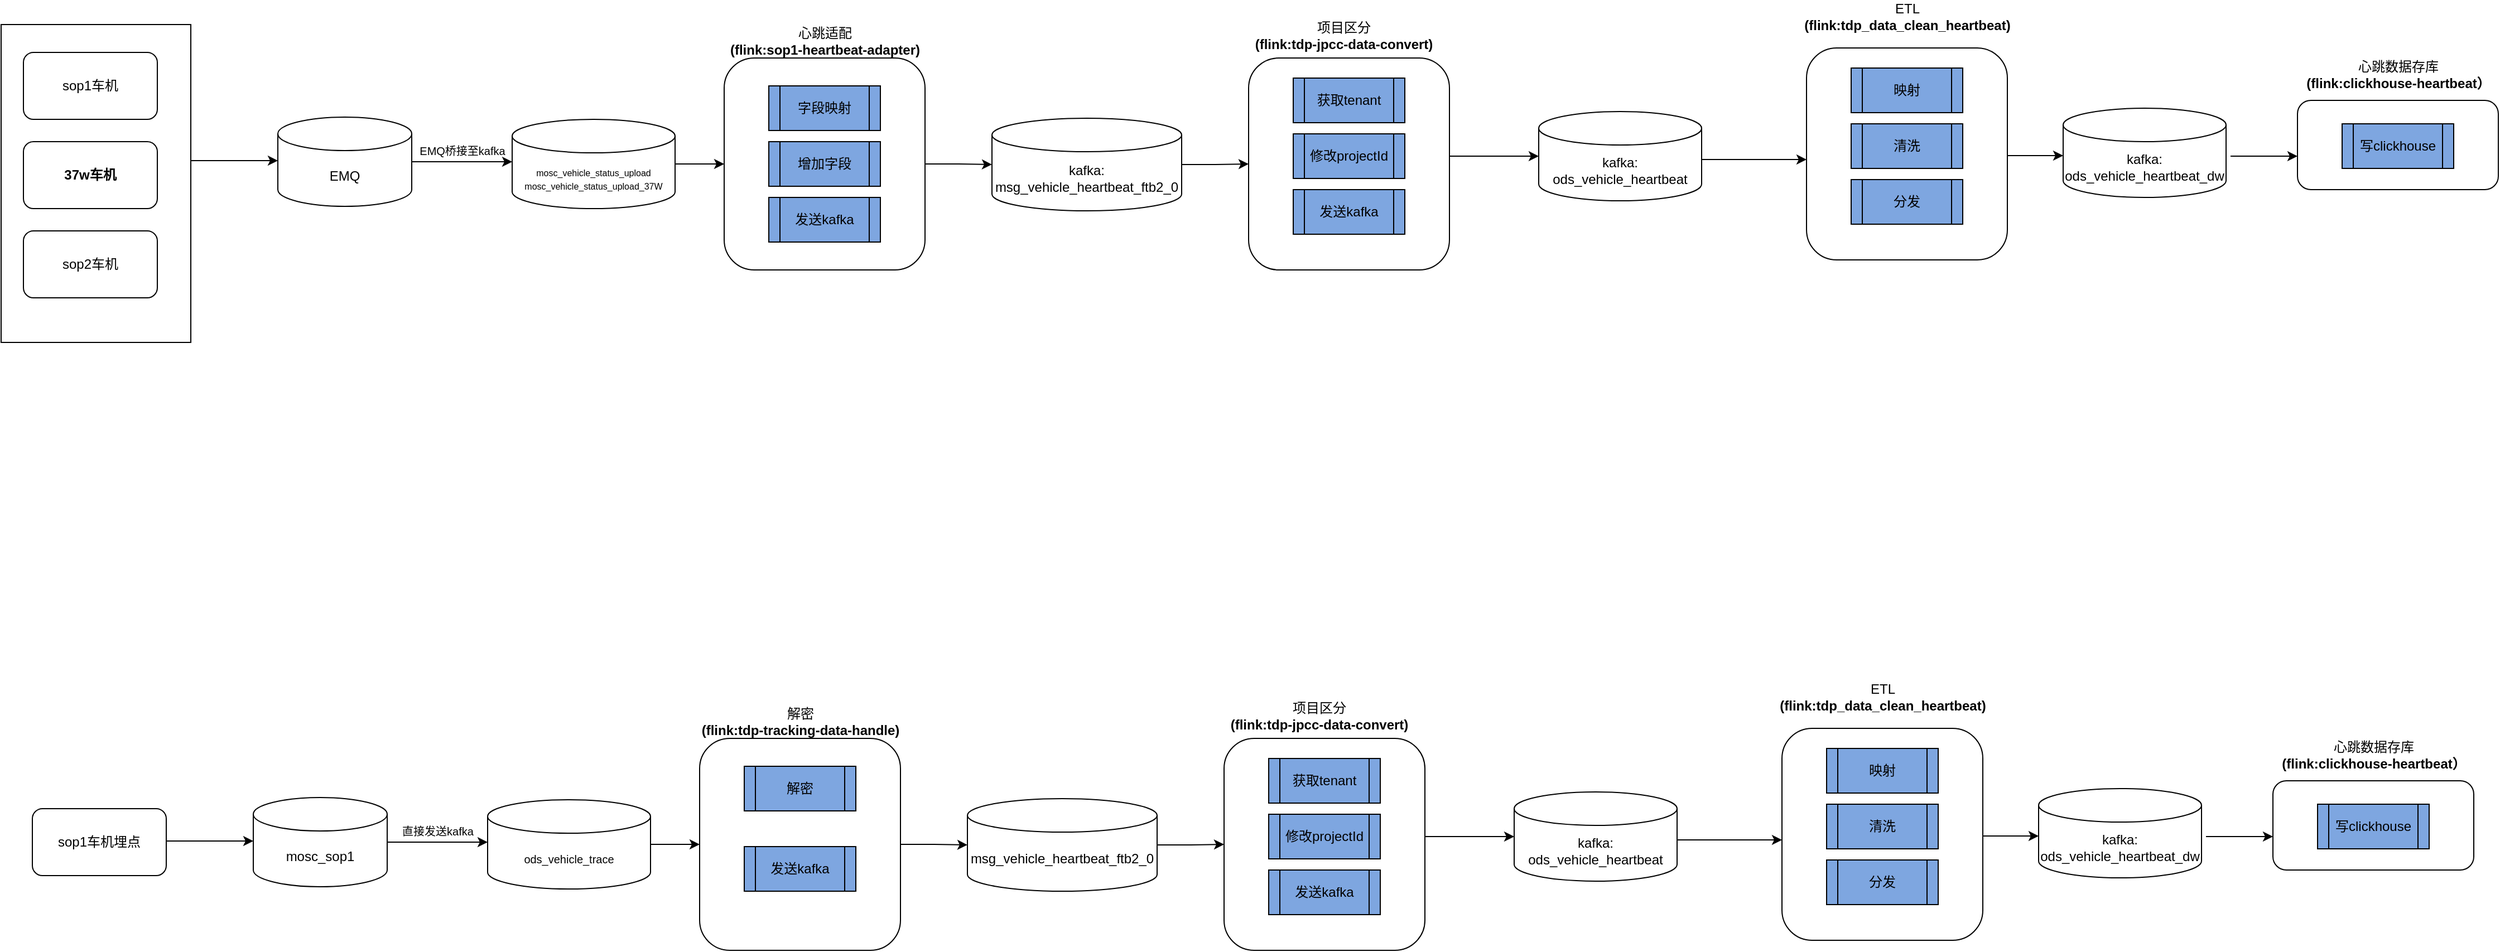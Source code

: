 <mxfile version="16.2.7" type="github">
  <diagram id="C5RBs43oDa-KdzZeNtuy" name="Page-1">
    <mxGraphModel dx="2029" dy="473" grid="1" gridSize="10" guides="1" tooltips="1" connect="1" arrows="1" fold="1" page="1" pageScale="1" pageWidth="827" pageHeight="1169" math="0" shadow="0">
      <root>
        <mxCell id="WIyWlLk6GJQsqaUBKTNV-0" />
        <mxCell id="WIyWlLk6GJQsqaUBKTNV-1" parent="WIyWlLk6GJQsqaUBKTNV-0" />
        <mxCell id="IeOqGTFQ8EkGan7m_dvu-0" value="" style="rounded=0;whiteSpace=wrap;html=1;" parent="WIyWlLk6GJQsqaUBKTNV-1" vertex="1">
          <mxGeometry x="-438" y="112" width="170" height="285" as="geometry" />
        </mxCell>
        <mxCell id="IeOqGTFQ8EkGan7m_dvu-1" value="sop1车机" style="rounded=1;whiteSpace=wrap;html=1;" parent="WIyWlLk6GJQsqaUBKTNV-1" vertex="1">
          <mxGeometry x="-418" y="137" width="120" height="60" as="geometry" />
        </mxCell>
        <mxCell id="IeOqGTFQ8EkGan7m_dvu-2" value="sop2车机" style="rounded=1;whiteSpace=wrap;html=1;" parent="WIyWlLk6GJQsqaUBKTNV-1" vertex="1">
          <mxGeometry x="-418" y="297" width="120" height="60" as="geometry" />
        </mxCell>
        <mxCell id="IeOqGTFQ8EkGan7m_dvu-3" value="&lt;b&gt;37w车机&lt;/b&gt;" style="rounded=1;whiteSpace=wrap;html=1;" parent="WIyWlLk6GJQsqaUBKTNV-1" vertex="1">
          <mxGeometry x="-418" y="217" width="120" height="60" as="geometry" />
        </mxCell>
        <mxCell id="IeOqGTFQ8EkGan7m_dvu-4" style="edgeStyle=orthogonalEdgeStyle;rounded=0;orthogonalLoop=1;jettySize=auto;html=1;exitX=1;exitY=0.5;exitDx=0;exitDy=0;exitPerimeter=0;entryX=0;entryY=0.5;entryDx=0;entryDy=0;fontSize=8;" parent="WIyWlLk6GJQsqaUBKTNV-1" source="IeOqGTFQ8EkGan7m_dvu-5" target="IeOqGTFQ8EkGan7m_dvu-18" edge="1">
          <mxGeometry relative="1" as="geometry" />
        </mxCell>
        <mxCell id="IeOqGTFQ8EkGan7m_dvu-5" value="&lt;font style=&quot;font-size: 8px&quot;&gt;mosc_vehicle_status_upload&lt;br&gt;mosc_vehicle_status_upload_37W&lt;/font&gt;" style="shape=cylinder3;whiteSpace=wrap;html=1;boundedLbl=1;backgroundOutline=1;size=15;fontSize=10;" parent="WIyWlLk6GJQsqaUBKTNV-1" vertex="1">
          <mxGeometry x="20" y="197" width="146" height="80" as="geometry" />
        </mxCell>
        <mxCell id="IeOqGTFQ8EkGan7m_dvu-6" style="edgeStyle=orthogonalEdgeStyle;rounded=0;orthogonalLoop=1;jettySize=auto;html=1;exitX=1;exitY=0.5;exitDx=0;exitDy=0;exitPerimeter=0;entryX=0;entryY=0.5;entryDx=0;entryDy=0;fontSize=6;" parent="WIyWlLk6GJQsqaUBKTNV-1" source="IeOqGTFQ8EkGan7m_dvu-7" edge="1">
          <mxGeometry relative="1" as="geometry">
            <mxPoint x="20" y="235" as="targetPoint" />
          </mxGeometry>
        </mxCell>
        <mxCell id="IeOqGTFQ8EkGan7m_dvu-7" value="EMQ" style="shape=cylinder3;whiteSpace=wrap;html=1;boundedLbl=1;backgroundOutline=1;size=15;" parent="WIyWlLk6GJQsqaUBKTNV-1" vertex="1">
          <mxGeometry x="-190" y="195" width="120" height="80" as="geometry" />
        </mxCell>
        <mxCell id="IeOqGTFQ8EkGan7m_dvu-8" value="" style="rounded=1;whiteSpace=wrap;html=1;" parent="WIyWlLk6GJQsqaUBKTNV-1" vertex="1">
          <mxGeometry x="680" y="142" width="180" height="190" as="geometry" />
        </mxCell>
        <mxCell id="IeOqGTFQ8EkGan7m_dvu-9" value="获取tenant" style="shape=process;whiteSpace=wrap;html=1;backgroundOutline=1;fillColor=#7EA6E0;" parent="WIyWlLk6GJQsqaUBKTNV-1" vertex="1">
          <mxGeometry x="720" y="160" width="100" height="40" as="geometry" />
        </mxCell>
        <mxCell id="IeOqGTFQ8EkGan7m_dvu-10" value="修改projectId" style="shape=process;whiteSpace=wrap;html=1;backgroundOutline=1;fillColor=#7EA6E0;" parent="WIyWlLk6GJQsqaUBKTNV-1" vertex="1">
          <mxGeometry x="720" y="210" width="100" height="40" as="geometry" />
        </mxCell>
        <mxCell id="IeOqGTFQ8EkGan7m_dvu-11" value="发送kafka" style="shape=process;whiteSpace=wrap;html=1;backgroundOutline=1;fillColor=#7EA6E0;" parent="WIyWlLk6GJQsqaUBKTNV-1" vertex="1">
          <mxGeometry x="720" y="260" width="100" height="40" as="geometry" />
        </mxCell>
        <mxCell id="IeOqGTFQ8EkGan7m_dvu-12" value="&lt;div&gt;心跳适配&lt;/div&gt;&lt;div&gt;&lt;b&gt;(flink:&lt;/b&gt;&lt;b&gt;sop1-heartbeat-adapter)&lt;/b&gt;&lt;/div&gt;" style="text;html=1;align=center;verticalAlign=middle;resizable=0;points=[];autosize=1;strokeColor=none;fillColor=none;" parent="WIyWlLk6GJQsqaUBKTNV-1" vertex="1">
          <mxGeometry x="205" y="112" width="190" height="30" as="geometry" />
        </mxCell>
        <mxCell id="IeOqGTFQ8EkGan7m_dvu-13" value="kafka:&lt;br&gt;ods_vehicle_heartbeat" style="shape=cylinder3;whiteSpace=wrap;html=1;boundedLbl=1;backgroundOutline=1;size=15;" parent="WIyWlLk6GJQsqaUBKTNV-1" vertex="1">
          <mxGeometry x="940" y="190" width="146" height="80" as="geometry" />
        </mxCell>
        <mxCell id="IeOqGTFQ8EkGan7m_dvu-14" value="EMQ桥接至kafka" style="text;html=1;align=center;verticalAlign=middle;resizable=0;points=[];autosize=1;strokeColor=none;fillColor=none;fontSize=10;" parent="WIyWlLk6GJQsqaUBKTNV-1" vertex="1">
          <mxGeometry x="-70" y="215" width="90" height="20" as="geometry" />
        </mxCell>
        <mxCell id="IeOqGTFQ8EkGan7m_dvu-15" style="edgeStyle=orthogonalEdgeStyle;rounded=0;orthogonalLoop=1;jettySize=auto;html=1;exitX=1;exitY=0.5;exitDx=0;exitDy=0;exitPerimeter=0;fontSize=8;" parent="WIyWlLk6GJQsqaUBKTNV-1" source="IeOqGTFQ8EkGan7m_dvu-16" target="IeOqGTFQ8EkGan7m_dvu-8" edge="1">
          <mxGeometry relative="1" as="geometry" />
        </mxCell>
        <mxCell id="IeOqGTFQ8EkGan7m_dvu-16" value="kafka:&lt;br&gt;msg_vehicle_heartbeat_ftb2_0" style="shape=cylinder3;whiteSpace=wrap;html=1;boundedLbl=1;backgroundOutline=1;size=15;" parent="WIyWlLk6GJQsqaUBKTNV-1" vertex="1">
          <mxGeometry x="450" y="196" width="170" height="83" as="geometry" />
        </mxCell>
        <mxCell id="IeOqGTFQ8EkGan7m_dvu-17" style="edgeStyle=orthogonalEdgeStyle;rounded=0;orthogonalLoop=1;jettySize=auto;html=1;exitX=1;exitY=0.5;exitDx=0;exitDy=0;entryX=0;entryY=0.5;entryDx=0;entryDy=0;entryPerimeter=0;fontSize=8;" parent="WIyWlLk6GJQsqaUBKTNV-1" source="IeOqGTFQ8EkGan7m_dvu-18" target="IeOqGTFQ8EkGan7m_dvu-16" edge="1">
          <mxGeometry relative="1" as="geometry" />
        </mxCell>
        <mxCell id="IeOqGTFQ8EkGan7m_dvu-18" value="" style="rounded=1;whiteSpace=wrap;html=1;" parent="WIyWlLk6GJQsqaUBKTNV-1" vertex="1">
          <mxGeometry x="210" y="142" width="180" height="190" as="geometry" />
        </mxCell>
        <mxCell id="IeOqGTFQ8EkGan7m_dvu-19" value="字段映射" style="shape=process;whiteSpace=wrap;html=1;backgroundOutline=1;fillColor=#7EA6E0;" parent="WIyWlLk6GJQsqaUBKTNV-1" vertex="1">
          <mxGeometry x="250" y="167" width="100" height="40" as="geometry" />
        </mxCell>
        <mxCell id="IeOqGTFQ8EkGan7m_dvu-20" value="增加字段" style="shape=process;whiteSpace=wrap;html=1;backgroundOutline=1;fillColor=#7EA6E0;" parent="WIyWlLk6GJQsqaUBKTNV-1" vertex="1">
          <mxGeometry x="250" y="217" width="100" height="40" as="geometry" />
        </mxCell>
        <mxCell id="IeOqGTFQ8EkGan7m_dvu-21" value="发送kafka" style="shape=process;whiteSpace=wrap;html=1;backgroundOutline=1;fillColor=#7EA6E0;" parent="WIyWlLk6GJQsqaUBKTNV-1" vertex="1">
          <mxGeometry x="250" y="267" width="100" height="40" as="geometry" />
        </mxCell>
        <mxCell id="IeOqGTFQ8EkGan7m_dvu-22" value="&lt;div&gt;项目区分&lt;/div&gt;&lt;div&gt;&lt;b&gt;(flink:tdp-jpcc-data-convert&lt;/b&gt;&lt;b&gt;)&lt;/b&gt;&lt;/div&gt;" style="text;html=1;align=center;verticalAlign=middle;resizable=0;points=[];autosize=1;strokeColor=none;fillColor=none;" parent="WIyWlLk6GJQsqaUBKTNV-1" vertex="1">
          <mxGeometry x="680" y="107" width="170" height="30" as="geometry" />
        </mxCell>
        <mxCell id="IeOqGTFQ8EkGan7m_dvu-23" value="" style="endArrow=classic;html=1;rounded=0;fontSize=8;" parent="WIyWlLk6GJQsqaUBKTNV-1" edge="1">
          <mxGeometry relative="1" as="geometry">
            <mxPoint x="-268" y="234" as="sourcePoint" />
            <mxPoint x="-190" y="234" as="targetPoint" />
          </mxGeometry>
        </mxCell>
        <mxCell id="IeOqGTFQ8EkGan7m_dvu-24" value="" style="endArrow=classic;html=1;rounded=0;fontSize=8;" parent="WIyWlLk6GJQsqaUBKTNV-1" edge="1">
          <mxGeometry relative="1" as="geometry">
            <mxPoint x="860" y="230" as="sourcePoint" />
            <mxPoint x="940" y="230" as="targetPoint" />
          </mxGeometry>
        </mxCell>
        <mxCell id="IeOqGTFQ8EkGan7m_dvu-25" value="&lt;div&gt;ETL&lt;br&gt;&lt;/div&gt;&lt;div&gt;&lt;b&gt;(flink:tdp_data_clean_heartbeat&lt;/b&gt;&lt;b&gt;)&lt;/b&gt;&lt;/div&gt;" style="text;html=1;align=center;verticalAlign=middle;resizable=0;points=[];autosize=1;strokeColor=none;fillColor=none;" parent="WIyWlLk6GJQsqaUBKTNV-1" vertex="1">
          <mxGeometry x="1170" y="90" width="200" height="30" as="geometry" />
        </mxCell>
        <mxCell id="IeOqGTFQ8EkGan7m_dvu-26" value="kafka:&lt;br&gt;ods_vehicle_heartbeat_dw" style="shape=cylinder3;whiteSpace=wrap;html=1;boundedLbl=1;backgroundOutline=1;size=15;" parent="WIyWlLk6GJQsqaUBKTNV-1" vertex="1">
          <mxGeometry x="1410" y="187" width="146" height="80" as="geometry" />
        </mxCell>
        <mxCell id="IeOqGTFQ8EkGan7m_dvu-27" value="" style="endArrow=classic;html=1;rounded=0;fontSize=8;" parent="WIyWlLk6GJQsqaUBKTNV-1" edge="1">
          <mxGeometry width="50" height="50" relative="1" as="geometry">
            <mxPoint x="1360" y="229.5" as="sourcePoint" />
            <mxPoint x="1410" y="229.5" as="targetPoint" />
          </mxGeometry>
        </mxCell>
        <mxCell id="IeOqGTFQ8EkGan7m_dvu-29" value="" style="rounded=1;whiteSpace=wrap;html=1;" parent="WIyWlLk6GJQsqaUBKTNV-1" vertex="1">
          <mxGeometry x="1620" y="180" width="180" height="80" as="geometry" />
        </mxCell>
        <mxCell id="IeOqGTFQ8EkGan7m_dvu-30" value="写clickhouse" style="shape=process;whiteSpace=wrap;html=1;backgroundOutline=1;fillColor=#7EA6E0;" parent="WIyWlLk6GJQsqaUBKTNV-1" vertex="1">
          <mxGeometry x="1660" y="201" width="100" height="40" as="geometry" />
        </mxCell>
        <mxCell id="IeOqGTFQ8EkGan7m_dvu-31" value="&lt;div&gt;心跳数据存库&lt;/div&gt;&lt;div&gt;&lt;b&gt;(flink:clickhouse-heartbeat）&lt;/b&gt;&lt;/div&gt;" style="text;html=1;align=center;verticalAlign=middle;resizable=0;points=[];autosize=1;strokeColor=none;fillColor=none;" parent="WIyWlLk6GJQsqaUBKTNV-1" vertex="1">
          <mxGeometry x="1620" y="142" width="180" height="30" as="geometry" />
        </mxCell>
        <mxCell id="IeOqGTFQ8EkGan7m_dvu-32" value="" style="rounded=1;whiteSpace=wrap;html=1;" parent="WIyWlLk6GJQsqaUBKTNV-1" vertex="1">
          <mxGeometry x="1180" y="133" width="180" height="190" as="geometry" />
        </mxCell>
        <mxCell id="IeOqGTFQ8EkGan7m_dvu-33" value="映射" style="shape=process;whiteSpace=wrap;html=1;backgroundOutline=1;fillColor=#7EA6E0;" parent="WIyWlLk6GJQsqaUBKTNV-1" vertex="1">
          <mxGeometry x="1220" y="151" width="100" height="40" as="geometry" />
        </mxCell>
        <mxCell id="IeOqGTFQ8EkGan7m_dvu-34" value="清洗" style="shape=process;whiteSpace=wrap;html=1;backgroundOutline=1;fillColor=#7EA6E0;" parent="WIyWlLk6GJQsqaUBKTNV-1" vertex="1">
          <mxGeometry x="1220" y="201" width="100" height="40" as="geometry" />
        </mxCell>
        <mxCell id="IeOqGTFQ8EkGan7m_dvu-35" value="分发" style="shape=process;whiteSpace=wrap;html=1;backgroundOutline=1;fillColor=#7EA6E0;" parent="WIyWlLk6GJQsqaUBKTNV-1" vertex="1">
          <mxGeometry x="1220" y="251" width="100" height="40" as="geometry" />
        </mxCell>
        <mxCell id="IeOqGTFQ8EkGan7m_dvu-36" value="" style="endArrow=classic;html=1;rounded=0;fontSize=8;" parent="WIyWlLk6GJQsqaUBKTNV-1" edge="1">
          <mxGeometry relative="1" as="geometry">
            <mxPoint x="1086" y="233" as="sourcePoint" />
            <mxPoint x="1180" y="233" as="targetPoint" />
          </mxGeometry>
        </mxCell>
        <mxCell id="IeOqGTFQ8EkGan7m_dvu-37" value="" style="endArrow=classic;html=1;rounded=0;fontSize=8;" parent="WIyWlLk6GJQsqaUBKTNV-1" edge="1">
          <mxGeometry relative="1" as="geometry">
            <mxPoint x="1560" y="230" as="sourcePoint" />
            <mxPoint x="1620" y="230" as="targetPoint" />
          </mxGeometry>
        </mxCell>
        <mxCell id="dFx_qQ2BGWnCvvDAd9Ai-1" value="sop1车机埋点" style="rounded=1;whiteSpace=wrap;html=1;" vertex="1" parent="WIyWlLk6GJQsqaUBKTNV-1">
          <mxGeometry x="-410" y="815" width="120" height="60" as="geometry" />
        </mxCell>
        <mxCell id="dFx_qQ2BGWnCvvDAd9Ai-4" style="edgeStyle=orthogonalEdgeStyle;rounded=0;orthogonalLoop=1;jettySize=auto;html=1;exitX=1;exitY=0.5;exitDx=0;exitDy=0;exitPerimeter=0;entryX=0;entryY=0.5;entryDx=0;entryDy=0;fontSize=8;" edge="1" parent="WIyWlLk6GJQsqaUBKTNV-1" source="dFx_qQ2BGWnCvvDAd9Ai-5" target="dFx_qQ2BGWnCvvDAd9Ai-18">
          <mxGeometry relative="1" as="geometry" />
        </mxCell>
        <mxCell id="dFx_qQ2BGWnCvvDAd9Ai-5" value="ods_vehicle_trace" style="shape=cylinder3;whiteSpace=wrap;html=1;boundedLbl=1;backgroundOutline=1;size=15;fontSize=10;" vertex="1" parent="WIyWlLk6GJQsqaUBKTNV-1">
          <mxGeometry x="-2" y="807" width="146" height="80" as="geometry" />
        </mxCell>
        <mxCell id="dFx_qQ2BGWnCvvDAd9Ai-6" style="edgeStyle=orthogonalEdgeStyle;rounded=0;orthogonalLoop=1;jettySize=auto;html=1;exitX=1;exitY=0.5;exitDx=0;exitDy=0;exitPerimeter=0;entryX=0;entryY=0.5;entryDx=0;entryDy=0;fontSize=6;" edge="1" parent="WIyWlLk6GJQsqaUBKTNV-1" source="dFx_qQ2BGWnCvvDAd9Ai-7">
          <mxGeometry relative="1" as="geometry">
            <mxPoint x="-2" y="845" as="targetPoint" />
          </mxGeometry>
        </mxCell>
        <mxCell id="dFx_qQ2BGWnCvvDAd9Ai-7" value="mosc_sop1" style="shape=cylinder3;whiteSpace=wrap;html=1;boundedLbl=1;backgroundOutline=1;size=15;" vertex="1" parent="WIyWlLk6GJQsqaUBKTNV-1">
          <mxGeometry x="-212" y="805" width="120" height="80" as="geometry" />
        </mxCell>
        <mxCell id="dFx_qQ2BGWnCvvDAd9Ai-8" value="" style="rounded=1;whiteSpace=wrap;html=1;" vertex="1" parent="WIyWlLk6GJQsqaUBKTNV-1">
          <mxGeometry x="658" y="752" width="180" height="190" as="geometry" />
        </mxCell>
        <mxCell id="dFx_qQ2BGWnCvvDAd9Ai-9" value="获取tenant" style="shape=process;whiteSpace=wrap;html=1;backgroundOutline=1;fillColor=#7EA6E0;" vertex="1" parent="WIyWlLk6GJQsqaUBKTNV-1">
          <mxGeometry x="698" y="770" width="100" height="40" as="geometry" />
        </mxCell>
        <mxCell id="dFx_qQ2BGWnCvvDAd9Ai-10" value="修改projectId" style="shape=process;whiteSpace=wrap;html=1;backgroundOutline=1;fillColor=#7EA6E0;" vertex="1" parent="WIyWlLk6GJQsqaUBKTNV-1">
          <mxGeometry x="698" y="820" width="100" height="40" as="geometry" />
        </mxCell>
        <mxCell id="dFx_qQ2BGWnCvvDAd9Ai-11" value="发送kafka" style="shape=process;whiteSpace=wrap;html=1;backgroundOutline=1;fillColor=#7EA6E0;" vertex="1" parent="WIyWlLk6GJQsqaUBKTNV-1">
          <mxGeometry x="698" y="870" width="100" height="40" as="geometry" />
        </mxCell>
        <mxCell id="dFx_qQ2BGWnCvvDAd9Ai-12" value="&lt;div&gt;解密&lt;/div&gt;&lt;div&gt;&lt;b&gt;(flink:tdp-tracking-data-handle)&lt;/b&gt;&lt;/div&gt;" style="text;html=1;align=center;verticalAlign=middle;resizable=0;points=[];autosize=1;strokeColor=none;fillColor=none;" vertex="1" parent="WIyWlLk6GJQsqaUBKTNV-1">
          <mxGeometry x="183" y="722" width="190" height="30" as="geometry" />
        </mxCell>
        <mxCell id="dFx_qQ2BGWnCvvDAd9Ai-13" value="kafka:&lt;br&gt;ods_vehicle_heartbeat" style="shape=cylinder3;whiteSpace=wrap;html=1;boundedLbl=1;backgroundOutline=1;size=15;" vertex="1" parent="WIyWlLk6GJQsqaUBKTNV-1">
          <mxGeometry x="918" y="800" width="146" height="80" as="geometry" />
        </mxCell>
        <mxCell id="dFx_qQ2BGWnCvvDAd9Ai-14" value="直接发送kafka" style="text;html=1;align=center;verticalAlign=middle;resizable=0;points=[];autosize=1;strokeColor=none;fillColor=none;fontSize=10;" vertex="1" parent="WIyWlLk6GJQsqaUBKTNV-1">
          <mxGeometry x="-92" y="825" width="90" height="20" as="geometry" />
        </mxCell>
        <mxCell id="dFx_qQ2BGWnCvvDAd9Ai-15" style="edgeStyle=orthogonalEdgeStyle;rounded=0;orthogonalLoop=1;jettySize=auto;html=1;exitX=1;exitY=0.5;exitDx=0;exitDy=0;exitPerimeter=0;fontSize=8;" edge="1" parent="WIyWlLk6GJQsqaUBKTNV-1" source="dFx_qQ2BGWnCvvDAd9Ai-16" target="dFx_qQ2BGWnCvvDAd9Ai-8">
          <mxGeometry relative="1" as="geometry" />
        </mxCell>
        <mxCell id="dFx_qQ2BGWnCvvDAd9Ai-16" value="msg_vehicle_heartbeat_ftb2_0" style="shape=cylinder3;whiteSpace=wrap;html=1;boundedLbl=1;backgroundOutline=1;size=15;" vertex="1" parent="WIyWlLk6GJQsqaUBKTNV-1">
          <mxGeometry x="428" y="806" width="170" height="83" as="geometry" />
        </mxCell>
        <mxCell id="dFx_qQ2BGWnCvvDAd9Ai-17" style="edgeStyle=orthogonalEdgeStyle;rounded=0;orthogonalLoop=1;jettySize=auto;html=1;exitX=1;exitY=0.5;exitDx=0;exitDy=0;entryX=0;entryY=0.5;entryDx=0;entryDy=0;entryPerimeter=0;fontSize=8;" edge="1" parent="WIyWlLk6GJQsqaUBKTNV-1" source="dFx_qQ2BGWnCvvDAd9Ai-18" target="dFx_qQ2BGWnCvvDAd9Ai-16">
          <mxGeometry relative="1" as="geometry" />
        </mxCell>
        <mxCell id="dFx_qQ2BGWnCvvDAd9Ai-18" value="" style="rounded=1;whiteSpace=wrap;html=1;" vertex="1" parent="WIyWlLk6GJQsqaUBKTNV-1">
          <mxGeometry x="188" y="752" width="180" height="190" as="geometry" />
        </mxCell>
        <mxCell id="dFx_qQ2BGWnCvvDAd9Ai-19" value="解密" style="shape=process;whiteSpace=wrap;html=1;backgroundOutline=1;fillColor=#7EA6E0;" vertex="1" parent="WIyWlLk6GJQsqaUBKTNV-1">
          <mxGeometry x="228" y="777" width="100" height="40" as="geometry" />
        </mxCell>
        <mxCell id="dFx_qQ2BGWnCvvDAd9Ai-21" value="发送kafka" style="shape=process;whiteSpace=wrap;html=1;backgroundOutline=1;fillColor=#7EA6E0;" vertex="1" parent="WIyWlLk6GJQsqaUBKTNV-1">
          <mxGeometry x="228" y="849" width="100" height="40" as="geometry" />
        </mxCell>
        <mxCell id="dFx_qQ2BGWnCvvDAd9Ai-22" value="&lt;div&gt;项目区分&lt;/div&gt;&lt;div&gt;&lt;b&gt;(flink:tdp-jpcc-data-convert&lt;/b&gt;&lt;b&gt;)&lt;/b&gt;&lt;/div&gt;" style="text;html=1;align=center;verticalAlign=middle;resizable=0;points=[];autosize=1;strokeColor=none;fillColor=none;" vertex="1" parent="WIyWlLk6GJQsqaUBKTNV-1">
          <mxGeometry x="658" y="717" width="170" height="30" as="geometry" />
        </mxCell>
        <mxCell id="dFx_qQ2BGWnCvvDAd9Ai-23" value="" style="endArrow=classic;html=1;rounded=0;fontSize=8;" edge="1" parent="WIyWlLk6GJQsqaUBKTNV-1">
          <mxGeometry relative="1" as="geometry">
            <mxPoint x="-290" y="844.0" as="sourcePoint" />
            <mxPoint x="-212" y="844.0" as="targetPoint" />
          </mxGeometry>
        </mxCell>
        <mxCell id="dFx_qQ2BGWnCvvDAd9Ai-24" value="" style="endArrow=classic;html=1;rounded=0;fontSize=8;" edge="1" parent="WIyWlLk6GJQsqaUBKTNV-1">
          <mxGeometry relative="1" as="geometry">
            <mxPoint x="838" y="840" as="sourcePoint" />
            <mxPoint x="918" y="840" as="targetPoint" />
          </mxGeometry>
        </mxCell>
        <mxCell id="dFx_qQ2BGWnCvvDAd9Ai-25" value="&lt;div&gt;ETL&lt;br&gt;&lt;/div&gt;&lt;div&gt;&lt;b&gt;(flink:tdp_data_clean_heartbeat&lt;/b&gt;&lt;b&gt;)&lt;/b&gt;&lt;/div&gt;" style="text;html=1;align=center;verticalAlign=middle;resizable=0;points=[];autosize=1;strokeColor=none;fillColor=none;" vertex="1" parent="WIyWlLk6GJQsqaUBKTNV-1">
          <mxGeometry x="1148" y="700" width="200" height="30" as="geometry" />
        </mxCell>
        <mxCell id="dFx_qQ2BGWnCvvDAd9Ai-26" value="kafka:&lt;br&gt;ods_vehicle_heartbeat_dw" style="shape=cylinder3;whiteSpace=wrap;html=1;boundedLbl=1;backgroundOutline=1;size=15;" vertex="1" parent="WIyWlLk6GJQsqaUBKTNV-1">
          <mxGeometry x="1388" y="797" width="146" height="80" as="geometry" />
        </mxCell>
        <mxCell id="dFx_qQ2BGWnCvvDAd9Ai-27" value="" style="endArrow=classic;html=1;rounded=0;fontSize=8;" edge="1" parent="WIyWlLk6GJQsqaUBKTNV-1">
          <mxGeometry width="50" height="50" relative="1" as="geometry">
            <mxPoint x="1338" y="839.5" as="sourcePoint" />
            <mxPoint x="1388" y="839.5" as="targetPoint" />
          </mxGeometry>
        </mxCell>
        <mxCell id="dFx_qQ2BGWnCvvDAd9Ai-28" value="" style="rounded=1;whiteSpace=wrap;html=1;" vertex="1" parent="WIyWlLk6GJQsqaUBKTNV-1">
          <mxGeometry x="1598" y="790" width="180" height="80" as="geometry" />
        </mxCell>
        <mxCell id="dFx_qQ2BGWnCvvDAd9Ai-29" value="写clickhouse" style="shape=process;whiteSpace=wrap;html=1;backgroundOutline=1;fillColor=#7EA6E0;" vertex="1" parent="WIyWlLk6GJQsqaUBKTNV-1">
          <mxGeometry x="1638" y="811" width="100" height="40" as="geometry" />
        </mxCell>
        <mxCell id="dFx_qQ2BGWnCvvDAd9Ai-30" value="&lt;div&gt;心跳数据存库&lt;/div&gt;&lt;div&gt;&lt;b&gt;(flink:clickhouse-heartbeat）&lt;/b&gt;&lt;/div&gt;" style="text;html=1;align=center;verticalAlign=middle;resizable=0;points=[];autosize=1;strokeColor=none;fillColor=none;" vertex="1" parent="WIyWlLk6GJQsqaUBKTNV-1">
          <mxGeometry x="1598" y="752" width="180" height="30" as="geometry" />
        </mxCell>
        <mxCell id="dFx_qQ2BGWnCvvDAd9Ai-31" value="" style="rounded=1;whiteSpace=wrap;html=1;" vertex="1" parent="WIyWlLk6GJQsqaUBKTNV-1">
          <mxGeometry x="1158" y="743" width="180" height="190" as="geometry" />
        </mxCell>
        <mxCell id="dFx_qQ2BGWnCvvDAd9Ai-32" value="映射" style="shape=process;whiteSpace=wrap;html=1;backgroundOutline=1;fillColor=#7EA6E0;" vertex="1" parent="WIyWlLk6GJQsqaUBKTNV-1">
          <mxGeometry x="1198" y="761" width="100" height="40" as="geometry" />
        </mxCell>
        <mxCell id="dFx_qQ2BGWnCvvDAd9Ai-33" value="清洗" style="shape=process;whiteSpace=wrap;html=1;backgroundOutline=1;fillColor=#7EA6E0;" vertex="1" parent="WIyWlLk6GJQsqaUBKTNV-1">
          <mxGeometry x="1198" y="811" width="100" height="40" as="geometry" />
        </mxCell>
        <mxCell id="dFx_qQ2BGWnCvvDAd9Ai-34" value="分发" style="shape=process;whiteSpace=wrap;html=1;backgroundOutline=1;fillColor=#7EA6E0;" vertex="1" parent="WIyWlLk6GJQsqaUBKTNV-1">
          <mxGeometry x="1198" y="861" width="100" height="40" as="geometry" />
        </mxCell>
        <mxCell id="dFx_qQ2BGWnCvvDAd9Ai-35" value="" style="endArrow=classic;html=1;rounded=0;fontSize=8;" edge="1" parent="WIyWlLk6GJQsqaUBKTNV-1">
          <mxGeometry relative="1" as="geometry">
            <mxPoint x="1064" y="843" as="sourcePoint" />
            <mxPoint x="1158" y="843" as="targetPoint" />
          </mxGeometry>
        </mxCell>
        <mxCell id="dFx_qQ2BGWnCvvDAd9Ai-36" value="" style="endArrow=classic;html=1;rounded=0;fontSize=8;" edge="1" parent="WIyWlLk6GJQsqaUBKTNV-1">
          <mxGeometry relative="1" as="geometry">
            <mxPoint x="1538" y="840" as="sourcePoint" />
            <mxPoint x="1598" y="840" as="targetPoint" />
          </mxGeometry>
        </mxCell>
      </root>
    </mxGraphModel>
  </diagram>
</mxfile>
